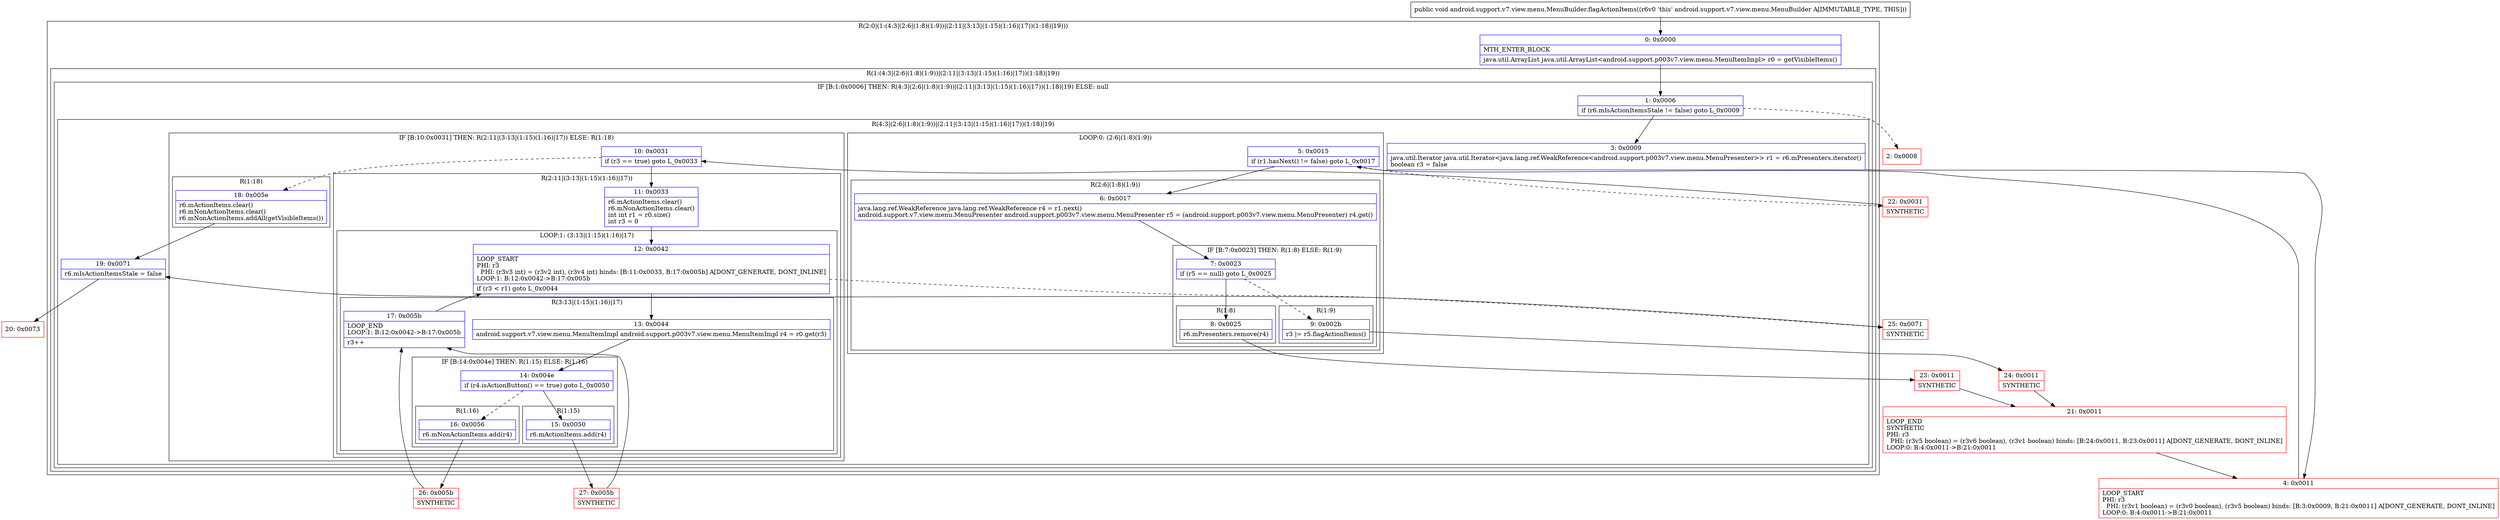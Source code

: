 digraph "CFG forandroid.support.v7.view.menu.MenuBuilder.flagActionItems()V" {
subgraph cluster_Region_1696133503 {
label = "R(2:0|(1:(4:3|(2:6|(1:8)(1:9))|(2:11|(3:13|(1:15)(1:16)|17))(1:18)|19)))";
node [shape=record,color=blue];
Node_0 [shape=record,label="{0\:\ 0x0000|MTH_ENTER_BLOCK\l|java.util.ArrayList java.util.ArrayList\<android.support.p003v7.view.menu.MenuItemImpl\> r0 = getVisibleItems()\l}"];
subgraph cluster_Region_1171033972 {
label = "R(1:(4:3|(2:6|(1:8)(1:9))|(2:11|(3:13|(1:15)(1:16)|17))(1:18)|19))";
node [shape=record,color=blue];
subgraph cluster_IfRegion_516021299 {
label = "IF [B:1:0x0006] THEN: R(4:3|(2:6|(1:8)(1:9))|(2:11|(3:13|(1:15)(1:16)|17))(1:18)|19) ELSE: null";
node [shape=record,color=blue];
Node_1 [shape=record,label="{1\:\ 0x0006|if (r6.mIsActionItemsStale != false) goto L_0x0009\l}"];
subgraph cluster_Region_1919471446 {
label = "R(4:3|(2:6|(1:8)(1:9))|(2:11|(3:13|(1:15)(1:16)|17))(1:18)|19)";
node [shape=record,color=blue];
Node_3 [shape=record,label="{3\:\ 0x0009|java.util.Iterator java.util.Iterator\<java.lang.ref.WeakReference\<android.support.p003v7.view.menu.MenuPresenter\>\> r1 = r6.mPresenters.iterator()\lboolean r3 = false\l}"];
subgraph cluster_LoopRegion_1348033389 {
label = "LOOP:0: (2:6|(1:8)(1:9))";
node [shape=record,color=blue];
Node_5 [shape=record,label="{5\:\ 0x0015|if (r1.hasNext() != false) goto L_0x0017\l}"];
subgraph cluster_Region_142071984 {
label = "R(2:6|(1:8)(1:9))";
node [shape=record,color=blue];
Node_6 [shape=record,label="{6\:\ 0x0017|java.lang.ref.WeakReference java.lang.ref.WeakReference r4 = r1.next()\landroid.support.v7.view.menu.MenuPresenter android.support.p003v7.view.menu.MenuPresenter r5 = (android.support.p003v7.view.menu.MenuPresenter) r4.get()\l}"];
subgraph cluster_IfRegion_734325113 {
label = "IF [B:7:0x0023] THEN: R(1:8) ELSE: R(1:9)";
node [shape=record,color=blue];
Node_7 [shape=record,label="{7\:\ 0x0023|if (r5 == null) goto L_0x0025\l}"];
subgraph cluster_Region_294429609 {
label = "R(1:8)";
node [shape=record,color=blue];
Node_8 [shape=record,label="{8\:\ 0x0025|r6.mPresenters.remove(r4)\l}"];
}
subgraph cluster_Region_635093820 {
label = "R(1:9)";
node [shape=record,color=blue];
Node_9 [shape=record,label="{9\:\ 0x002b|r3 \|= r5.flagActionItems()\l}"];
}
}
}
}
subgraph cluster_IfRegion_301771438 {
label = "IF [B:10:0x0031] THEN: R(2:11|(3:13|(1:15)(1:16)|17)) ELSE: R(1:18)";
node [shape=record,color=blue];
Node_10 [shape=record,label="{10\:\ 0x0031|if (r3 == true) goto L_0x0033\l}"];
subgraph cluster_Region_97232825 {
label = "R(2:11|(3:13|(1:15)(1:16)|17))";
node [shape=record,color=blue];
Node_11 [shape=record,label="{11\:\ 0x0033|r6.mActionItems.clear()\lr6.mNonActionItems.clear()\lint int r1 = r0.size()\lint r3 = 0\l}"];
subgraph cluster_LoopRegion_191109583 {
label = "LOOP:1: (3:13|(1:15)(1:16)|17)";
node [shape=record,color=blue];
Node_12 [shape=record,label="{12\:\ 0x0042|LOOP_START\lPHI: r3 \l  PHI: (r3v3 int) = (r3v2 int), (r3v4 int) binds: [B:11:0x0033, B:17:0x005b] A[DONT_GENERATE, DONT_INLINE]\lLOOP:1: B:12:0x0042\-\>B:17:0x005b\l|if (r3 \< r1) goto L_0x0044\l}"];
subgraph cluster_Region_793795096 {
label = "R(3:13|(1:15)(1:16)|17)";
node [shape=record,color=blue];
Node_13 [shape=record,label="{13\:\ 0x0044|android.support.v7.view.menu.MenuItemImpl android.support.p003v7.view.menu.MenuItemImpl r4 = r0.get(r3)\l}"];
subgraph cluster_IfRegion_1029763659 {
label = "IF [B:14:0x004e] THEN: R(1:15) ELSE: R(1:16)";
node [shape=record,color=blue];
Node_14 [shape=record,label="{14\:\ 0x004e|if (r4.isActionButton() == true) goto L_0x0050\l}"];
subgraph cluster_Region_1313867256 {
label = "R(1:15)";
node [shape=record,color=blue];
Node_15 [shape=record,label="{15\:\ 0x0050|r6.mActionItems.add(r4)\l}"];
}
subgraph cluster_Region_973963078 {
label = "R(1:16)";
node [shape=record,color=blue];
Node_16 [shape=record,label="{16\:\ 0x0056|r6.mNonActionItems.add(r4)\l}"];
}
}
Node_17 [shape=record,label="{17\:\ 0x005b|LOOP_END\lLOOP:1: B:12:0x0042\-\>B:17:0x005b\l|r3++\l}"];
}
}
}
subgraph cluster_Region_269763163 {
label = "R(1:18)";
node [shape=record,color=blue];
Node_18 [shape=record,label="{18\:\ 0x005e|r6.mActionItems.clear()\lr6.mNonActionItems.clear()\lr6.mNonActionItems.addAll(getVisibleItems())\l}"];
}
}
Node_19 [shape=record,label="{19\:\ 0x0071|r6.mIsActionItemsStale = false\l}"];
}
}
}
}
Node_2 [shape=record,color=red,label="{2\:\ 0x0008}"];
Node_4 [shape=record,color=red,label="{4\:\ 0x0011|LOOP_START\lPHI: r3 \l  PHI: (r3v1 boolean) = (r3v0 boolean), (r3v5 boolean) binds: [B:3:0x0009, B:21:0x0011] A[DONT_GENERATE, DONT_INLINE]\lLOOP:0: B:4:0x0011\-\>B:21:0x0011\l}"];
Node_20 [shape=record,color=red,label="{20\:\ 0x0073}"];
Node_21 [shape=record,color=red,label="{21\:\ 0x0011|LOOP_END\lSYNTHETIC\lPHI: r3 \l  PHI: (r3v5 boolean) = (r3v6 boolean), (r3v1 boolean) binds: [B:24:0x0011, B:23:0x0011] A[DONT_GENERATE, DONT_INLINE]\lLOOP:0: B:4:0x0011\-\>B:21:0x0011\l}"];
Node_22 [shape=record,color=red,label="{22\:\ 0x0031|SYNTHETIC\l}"];
Node_23 [shape=record,color=red,label="{23\:\ 0x0011|SYNTHETIC\l}"];
Node_24 [shape=record,color=red,label="{24\:\ 0x0011|SYNTHETIC\l}"];
Node_25 [shape=record,color=red,label="{25\:\ 0x0071|SYNTHETIC\l}"];
Node_26 [shape=record,color=red,label="{26\:\ 0x005b|SYNTHETIC\l}"];
Node_27 [shape=record,color=red,label="{27\:\ 0x005b|SYNTHETIC\l}"];
MethodNode[shape=record,label="{public void android.support.v7.view.menu.MenuBuilder.flagActionItems((r6v0 'this' android.support.v7.view.menu.MenuBuilder A[IMMUTABLE_TYPE, THIS])) }"];
MethodNode -> Node_0;
Node_0 -> Node_1;
Node_1 -> Node_2[style=dashed];
Node_1 -> Node_3;
Node_3 -> Node_4;
Node_5 -> Node_6;
Node_5 -> Node_22[style=dashed];
Node_6 -> Node_7;
Node_7 -> Node_8;
Node_7 -> Node_9[style=dashed];
Node_8 -> Node_23;
Node_9 -> Node_24;
Node_10 -> Node_11;
Node_10 -> Node_18[style=dashed];
Node_11 -> Node_12;
Node_12 -> Node_13;
Node_12 -> Node_25[style=dashed];
Node_13 -> Node_14;
Node_14 -> Node_15;
Node_14 -> Node_16[style=dashed];
Node_15 -> Node_27;
Node_16 -> Node_26;
Node_17 -> Node_12;
Node_18 -> Node_19;
Node_19 -> Node_20;
Node_4 -> Node_5;
Node_21 -> Node_4;
Node_22 -> Node_10;
Node_23 -> Node_21;
Node_24 -> Node_21;
Node_25 -> Node_19;
Node_26 -> Node_17;
Node_27 -> Node_17;
}

